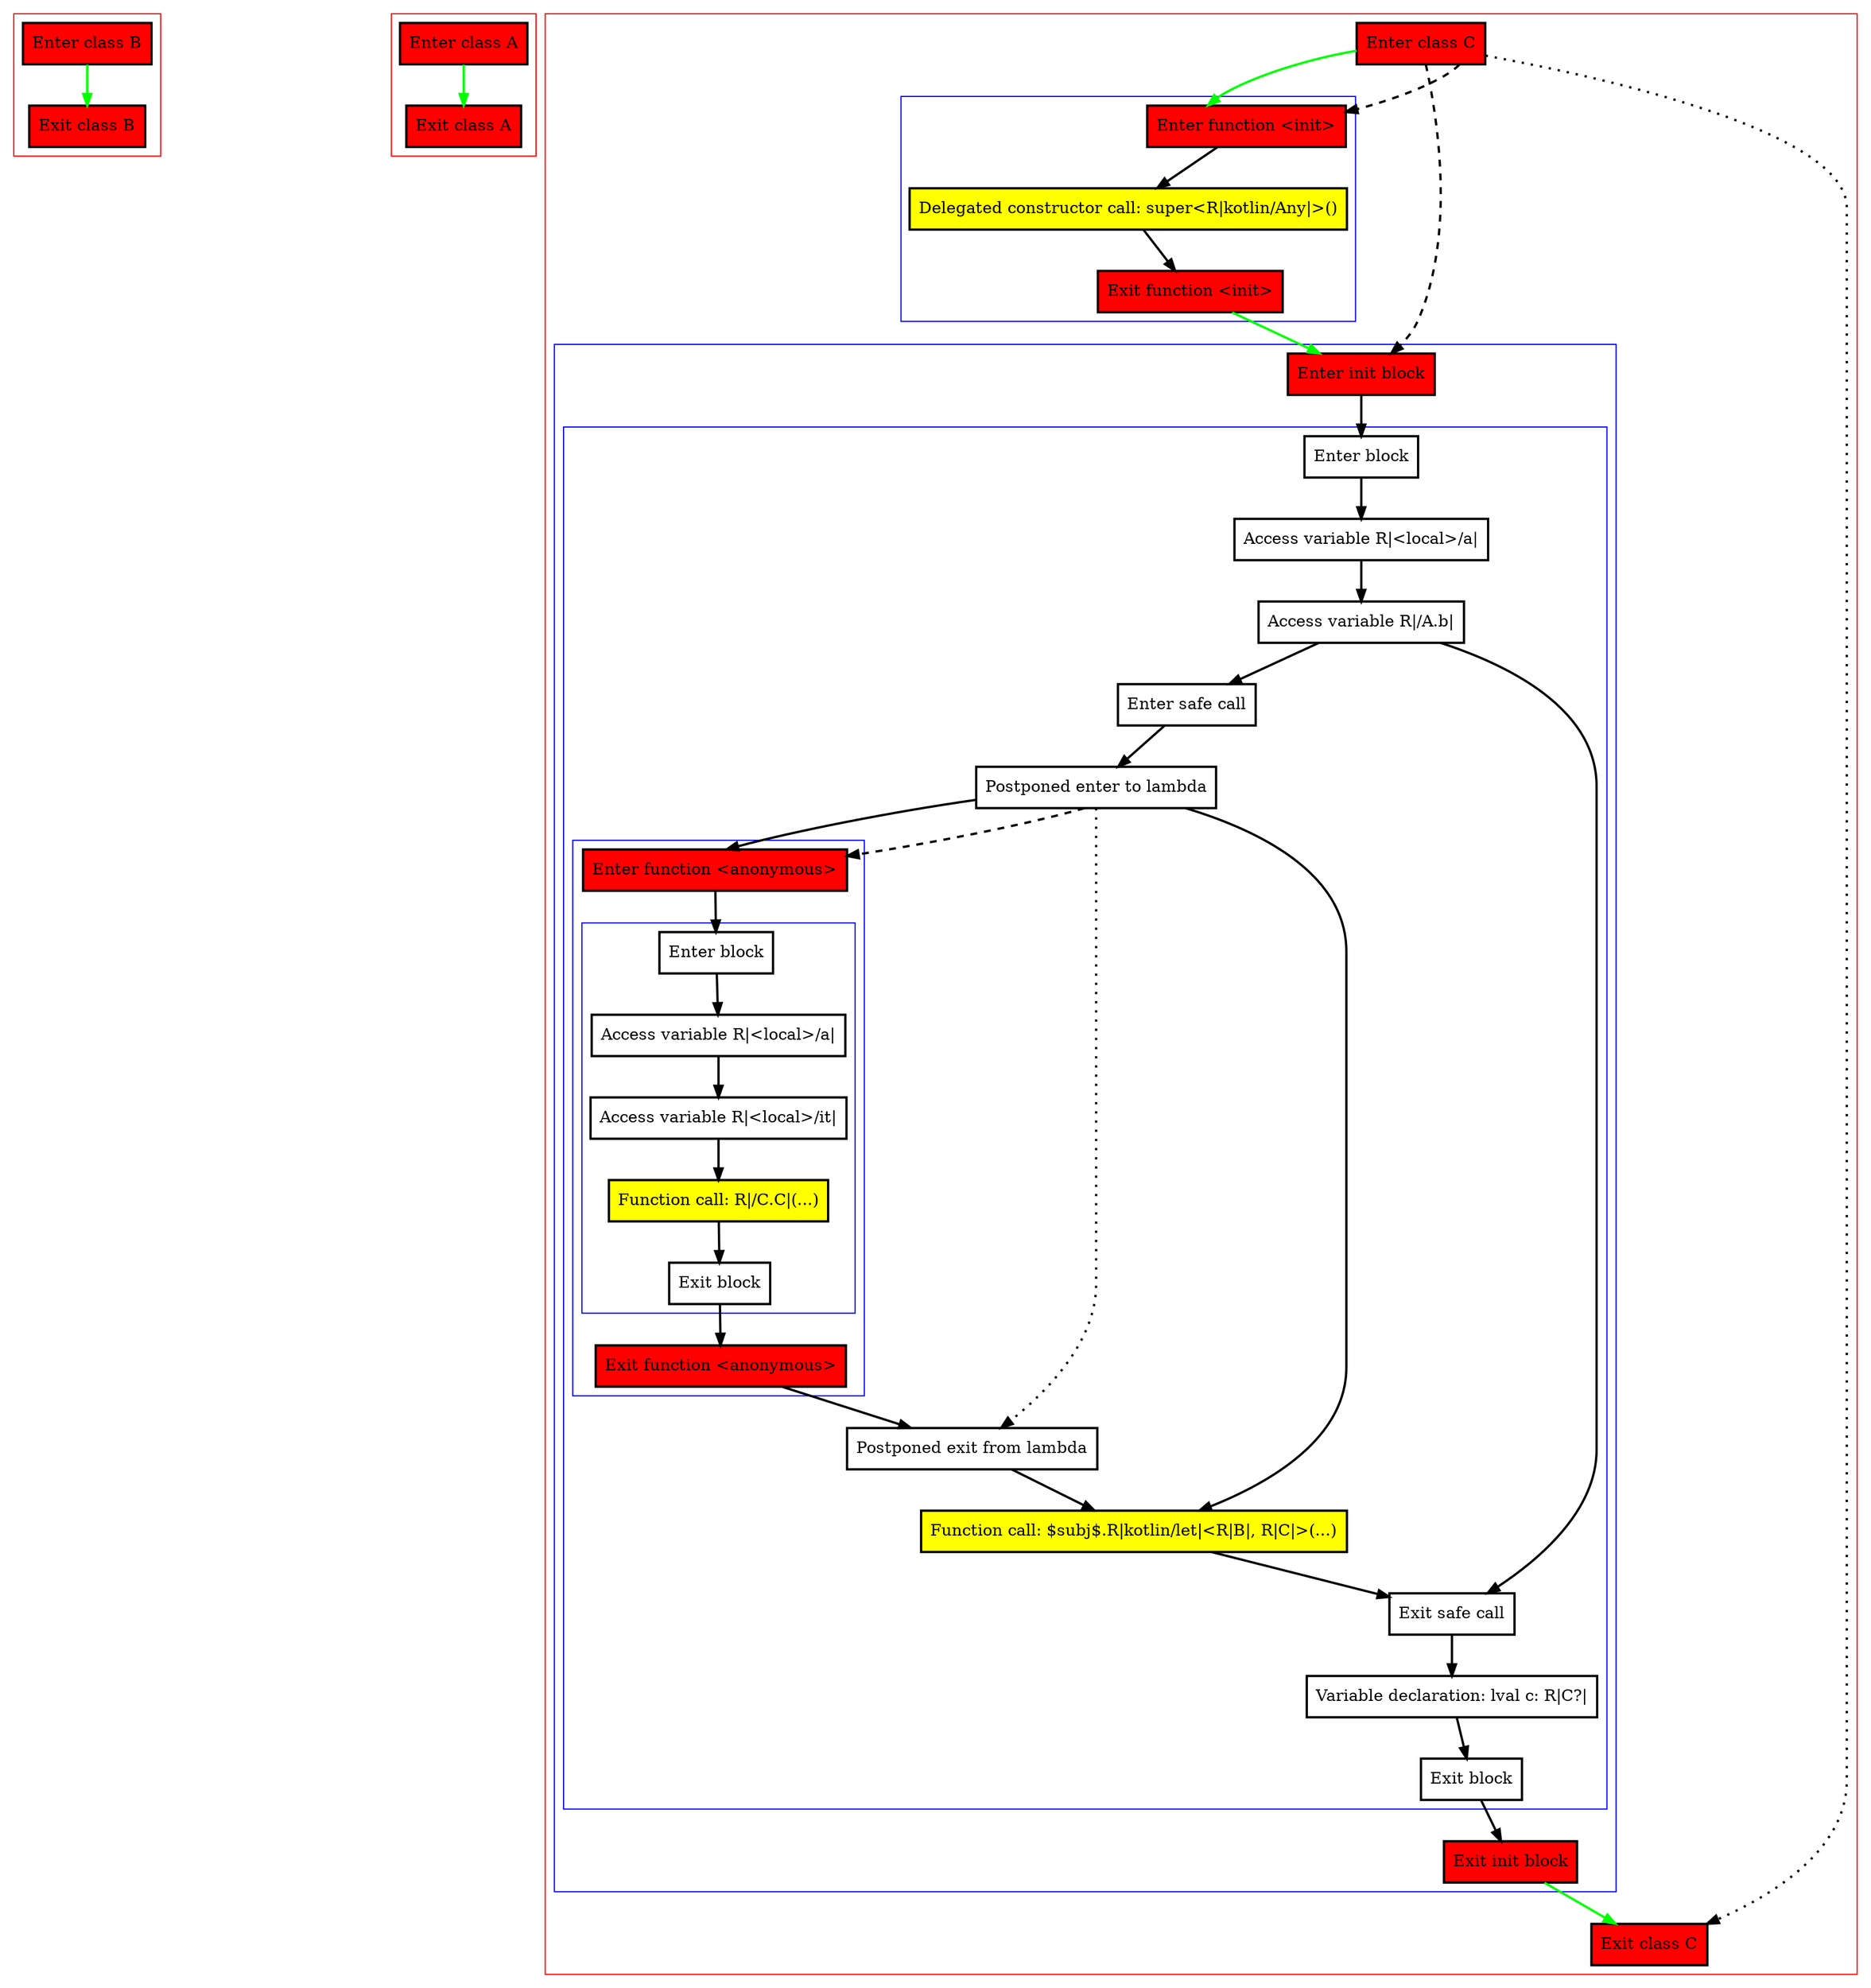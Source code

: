 digraph initBlockAndInPlaceLambda_kt {
    graph [nodesep=3]
    node [shape=box penwidth=2]
    edge [penwidth=2]

    subgraph cluster_0 {
        color=red
        0 [label="Enter class B" style="filled" fillcolor=red];
        1 [label="Exit class B" style="filled" fillcolor=red];
    }
    0 -> {1} [color=green];

    subgraph cluster_1 {
        color=red
        2 [label="Enter class A" style="filled" fillcolor=red];
        3 [label="Exit class A" style="filled" fillcolor=red];
    }
    2 -> {3} [color=green];

    subgraph cluster_2 {
        color=red
        4 [label="Enter class C" style="filled" fillcolor=red];
        subgraph cluster_3 {
            color=blue
            5 [label="Enter function <init>" style="filled" fillcolor=red];
            6 [label="Delegated constructor call: super<R|kotlin/Any|>()" style="filled" fillcolor=yellow];
            7 [label="Exit function <init>" style="filled" fillcolor=red];
        }
        subgraph cluster_4 {
            color=blue
            8 [label="Enter init block" style="filled" fillcolor=red];
            subgraph cluster_5 {
                color=blue
                9 [label="Enter block"];
                10 [label="Access variable R|<local>/a|"];
                11 [label="Access variable R|/A.b|"];
                12 [label="Enter safe call"];
                13 [label="Postponed enter to lambda"];
                subgraph cluster_6 {
                    color=blue
                    14 [label="Enter function <anonymous>" style="filled" fillcolor=red];
                    subgraph cluster_7 {
                        color=blue
                        15 [label="Enter block"];
                        16 [label="Access variable R|<local>/a|"];
                        17 [label="Access variable R|<local>/it|"];
                        18 [label="Function call: R|/C.C|(...)" style="filled" fillcolor=yellow];
                        19 [label="Exit block"];
                    }
                    20 [label="Exit function <anonymous>" style="filled" fillcolor=red];
                }
                21 [label="Postponed exit from lambda"];
                22 [label="Function call: $subj$.R|kotlin/let|<R|B|, R|C|>(...)" style="filled" fillcolor=yellow];
                23 [label="Exit safe call"];
                24 [label="Variable declaration: lval c: R|C?|"];
                25 [label="Exit block"];
            }
            26 [label="Exit init block" style="filled" fillcolor=red];
        }
        27 [label="Exit class C" style="filled" fillcolor=red];
    }
    4 -> {5} [color=green];
    4 -> {27} [style=dotted];
    4 -> {5 8} [style=dashed];
    5 -> {6};
    6 -> {7};
    7 -> {8} [color=green];
    8 -> {9};
    9 -> {10};
    10 -> {11};
    11 -> {12 23};
    12 -> {13};
    13 -> {14 22};
    13 -> {21} [style=dotted];
    13 -> {14} [style=dashed];
    14 -> {15};
    15 -> {16};
    16 -> {17};
    17 -> {18};
    18 -> {19};
    19 -> {20};
    20 -> {21};
    21 -> {22};
    22 -> {23};
    23 -> {24};
    24 -> {25};
    25 -> {26};
    26 -> {27} [color=green];

}
